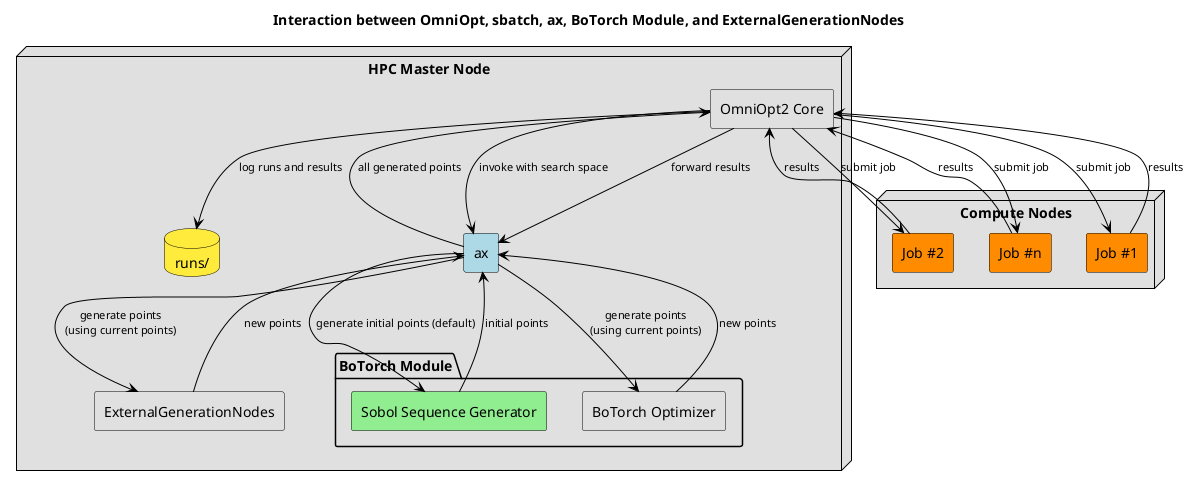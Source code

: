 @startuml

' === Configurable Theme ===
!if (MODE_DARK == "true")
  skinparam backgroundColor #000000
  skinparam defaultFontColor #ffffff
  skinparam componentFontColor #ffffff
  skinparam nodeFontColor #ffffff
  skinparam databaseFontColor #ffffff
  skinparam arrowColor #ffffff
  skinparam ArrowFontColor #ffffff

  skinparam componentBackgroundColor #1e1e1e
  skinparam nodeBackgroundColor #CC7000
  skinparam databaseBackgroundColor #003366
  skinparam packageBackgroundColor #1e1e1e
  skinparam cloudBackgroundColor #1e1e1e

  skinparam componentBorderColor #ffffff
  skinparam nodeBorderColor #ffffff
  skinparam databaseBorderColor #ffffff
  skinparam packageBorderColor #ffffff
  skinparam cloudBorderColor #ffffff
  skinparam rectangleBorderColor #ffffff
!else
  skinparam backgroundColor #ffffff
  skinparam defaultFontColor #000000
  skinparam componentFontColor #000000
  skinparam nodeFontColor #000000
  skinparam databaseFontColor #000000
  skinparam arrowColor #000000
  skinparam ArrowFontColor #000000

  skinparam componentBackgroundColor #e0e0e0
  skinparam nodeBackgroundColor #FFB84D
  skinparam databaseBackgroundColor #FFEB3B
  skinparam packageBackgroundColor #e0e0e0
  skinparam cloudBackgroundColor #e0e0e0

  skinparam componentBorderColor #000000
  skinparam nodeBorderColor #000000
  skinparam databaseBorderColor #000000
  skinparam packageBorderColor #000000
  skinparam cloudBorderColor #000000
  skinparam rectangleBorderColor #000000
!endif

skinparam componentStyle rectangle
skinparam defaultFontName Monospace
skinparam ArrowFontSize 11

title Interaction between OmniOpt, sbatch, ax, BoTorch Module, and ExternalGenerationNodes

node "HPC Master Node" as HPCMaster {
  component "OmniOpt2 Core" as OmniOptCore
  component "ax" as ax_module #LightBlue

  package "BoTorch Module" {
    component "Sobol Sequence Generator" as sobol #LightGreen
    component "BoTorch Optimizer" as botorch
  }

  component "ExternalGenerationNodes" as external_nodes

  database "runs/" as db_runs #FFEB3B
}

node "Compute Nodes" as ComputeNodes {
  component "Job #1" as Job1 #FF8C00
  component "Job #2" as Job2 #FF8C00
  component "Job #n" as JobN #FF8C00
}

OmniOptCore --> ax_module : invoke with search space

ax_module --> sobol : generate initial points (default)
sobol --> ax_module : initial points

ax_module --> botorch : generate points\n(using current points)
ax_module --> external_nodes : generate points\n(using current points)

botorch --> ax_module : new points
external_nodes --> ax_module : new points

ax_module --> OmniOptCore : all generated points

OmniOptCore --> Job1 : submit job
OmniOptCore --> Job2 : submit job
OmniOptCore --> JobN : submit job

Job1 --> OmniOptCore : results
Job2 --> OmniOptCore : results
JobN --> OmniOptCore : results

OmniOptCore --> ax_module : forward results

OmniOptCore --> db_runs : log runs and results

@enduml
